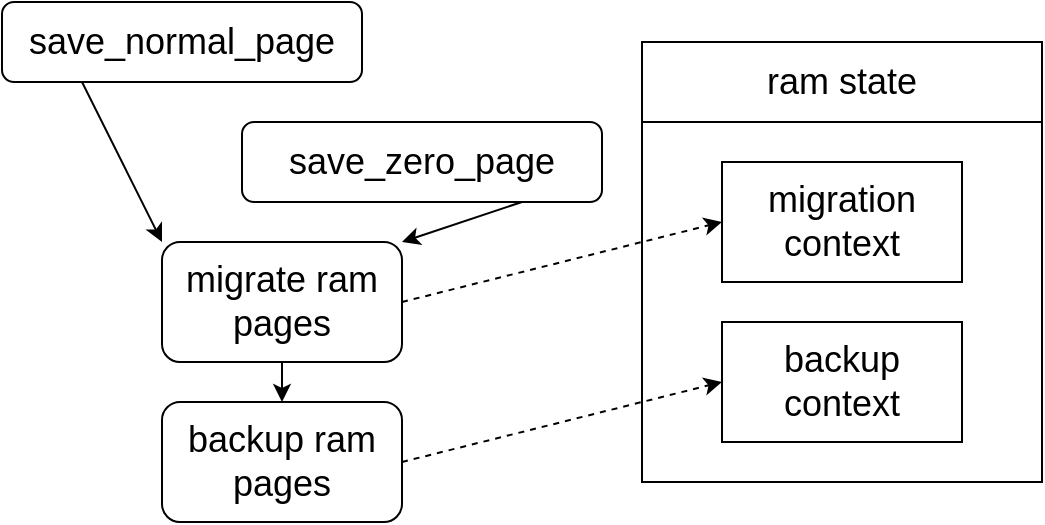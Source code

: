 <mxfile version="20.4.2" type="github">
  <diagram id="7VNTyIXgCYSRoVJzogrN" name="第 1 页">
    <mxGraphModel dx="735" dy="468" grid="1" gridSize="10" guides="1" tooltips="1" connect="1" arrows="1" fold="1" page="1" pageScale="1" pageWidth="827" pageHeight="1169" math="0" shadow="0">
      <root>
        <mxCell id="0" />
        <mxCell id="1" parent="0" />
        <mxCell id="AUQikuE7Xa2qDKhp4O2R-2" value="&lt;font style=&quot;font-size: 18px;&quot;&gt;ram state&lt;/font&gt;" style="rounded=0;whiteSpace=wrap;html=1;" vertex="1" parent="1">
          <mxGeometry x="360" y="80" width="200" height="40" as="geometry" />
        </mxCell>
        <mxCell id="AUQikuE7Xa2qDKhp4O2R-3" value="" style="rounded=0;whiteSpace=wrap;html=1;fontSize=18;" vertex="1" parent="1">
          <mxGeometry x="360" y="120" width="200" height="180" as="geometry" />
        </mxCell>
        <mxCell id="AUQikuE7Xa2qDKhp4O2R-4" value="migration&lt;br&gt;context" style="rounded=0;whiteSpace=wrap;html=1;fontSize=18;" vertex="1" parent="1">
          <mxGeometry x="400" y="140" width="120" height="60" as="geometry" />
        </mxCell>
        <mxCell id="AUQikuE7Xa2qDKhp4O2R-5" value="backup&lt;br&gt;context" style="rounded=0;whiteSpace=wrap;html=1;fontSize=18;" vertex="1" parent="1">
          <mxGeometry x="400" y="220" width="120" height="60" as="geometry" />
        </mxCell>
        <mxCell id="AUQikuE7Xa2qDKhp4O2R-6" value="backup ram pages" style="rounded=1;whiteSpace=wrap;html=1;fontSize=18;" vertex="1" parent="1">
          <mxGeometry x="120" y="260" width="120" height="60" as="geometry" />
        </mxCell>
        <mxCell id="AUQikuE7Xa2qDKhp4O2R-16" style="edgeStyle=orthogonalEdgeStyle;rounded=0;orthogonalLoop=1;jettySize=auto;html=1;exitX=0.5;exitY=1;exitDx=0;exitDy=0;entryX=0.5;entryY=0;entryDx=0;entryDy=0;fontSize=18;" edge="1" parent="1" source="AUQikuE7Xa2qDKhp4O2R-7" target="AUQikuE7Xa2qDKhp4O2R-6">
          <mxGeometry relative="1" as="geometry" />
        </mxCell>
        <mxCell id="AUQikuE7Xa2qDKhp4O2R-7" value="migrate ram pages" style="rounded=1;whiteSpace=wrap;html=1;fontSize=18;" vertex="1" parent="1">
          <mxGeometry x="120" y="180" width="120" height="60" as="geometry" />
        </mxCell>
        <mxCell id="AUQikuE7Xa2qDKhp4O2R-12" value="save_normal_page" style="rounded=1;whiteSpace=wrap;html=1;fontSize=18;" vertex="1" parent="1">
          <mxGeometry x="40" y="60" width="180" height="40" as="geometry" />
        </mxCell>
        <mxCell id="AUQikuE7Xa2qDKhp4O2R-13" value="save_zero_page" style="rounded=1;whiteSpace=wrap;html=1;fontSize=18;" vertex="1" parent="1">
          <mxGeometry x="160" y="120" width="180" height="40" as="geometry" />
        </mxCell>
        <mxCell id="AUQikuE7Xa2qDKhp4O2R-14" value="" style="endArrow=classic;html=1;rounded=0;fontSize=18;entryX=0;entryY=0;entryDx=0;entryDy=0;" edge="1" parent="1" target="AUQikuE7Xa2qDKhp4O2R-7">
          <mxGeometry width="50" height="50" relative="1" as="geometry">
            <mxPoint x="80" y="100" as="sourcePoint" />
            <mxPoint x="130" y="50" as="targetPoint" />
          </mxGeometry>
        </mxCell>
        <mxCell id="AUQikuE7Xa2qDKhp4O2R-15" value="" style="endArrow=classic;html=1;rounded=0;fontSize=18;entryX=1;entryY=0;entryDx=0;entryDy=0;" edge="1" parent="1" target="AUQikuE7Xa2qDKhp4O2R-7">
          <mxGeometry width="50" height="50" relative="1" as="geometry">
            <mxPoint x="300" y="160" as="sourcePoint" />
            <mxPoint x="350" y="110" as="targetPoint" />
          </mxGeometry>
        </mxCell>
        <mxCell id="AUQikuE7Xa2qDKhp4O2R-17" value="" style="endArrow=classic;html=1;rounded=0;dashed=1;fontSize=18;entryX=0;entryY=0.5;entryDx=0;entryDy=0;" edge="1" parent="1" target="AUQikuE7Xa2qDKhp4O2R-4">
          <mxGeometry width="50" height="50" relative="1" as="geometry">
            <mxPoint x="240" y="210" as="sourcePoint" />
            <mxPoint x="290" y="160" as="targetPoint" />
          </mxGeometry>
        </mxCell>
        <mxCell id="AUQikuE7Xa2qDKhp4O2R-18" value="" style="endArrow=classic;html=1;rounded=0;dashed=1;fontSize=18;entryX=0;entryY=0.5;entryDx=0;entryDy=0;" edge="1" parent="1" target="AUQikuE7Xa2qDKhp4O2R-5">
          <mxGeometry width="50" height="50" relative="1" as="geometry">
            <mxPoint x="240" y="290" as="sourcePoint" />
            <mxPoint x="290" y="240" as="targetPoint" />
          </mxGeometry>
        </mxCell>
      </root>
    </mxGraphModel>
  </diagram>
</mxfile>
